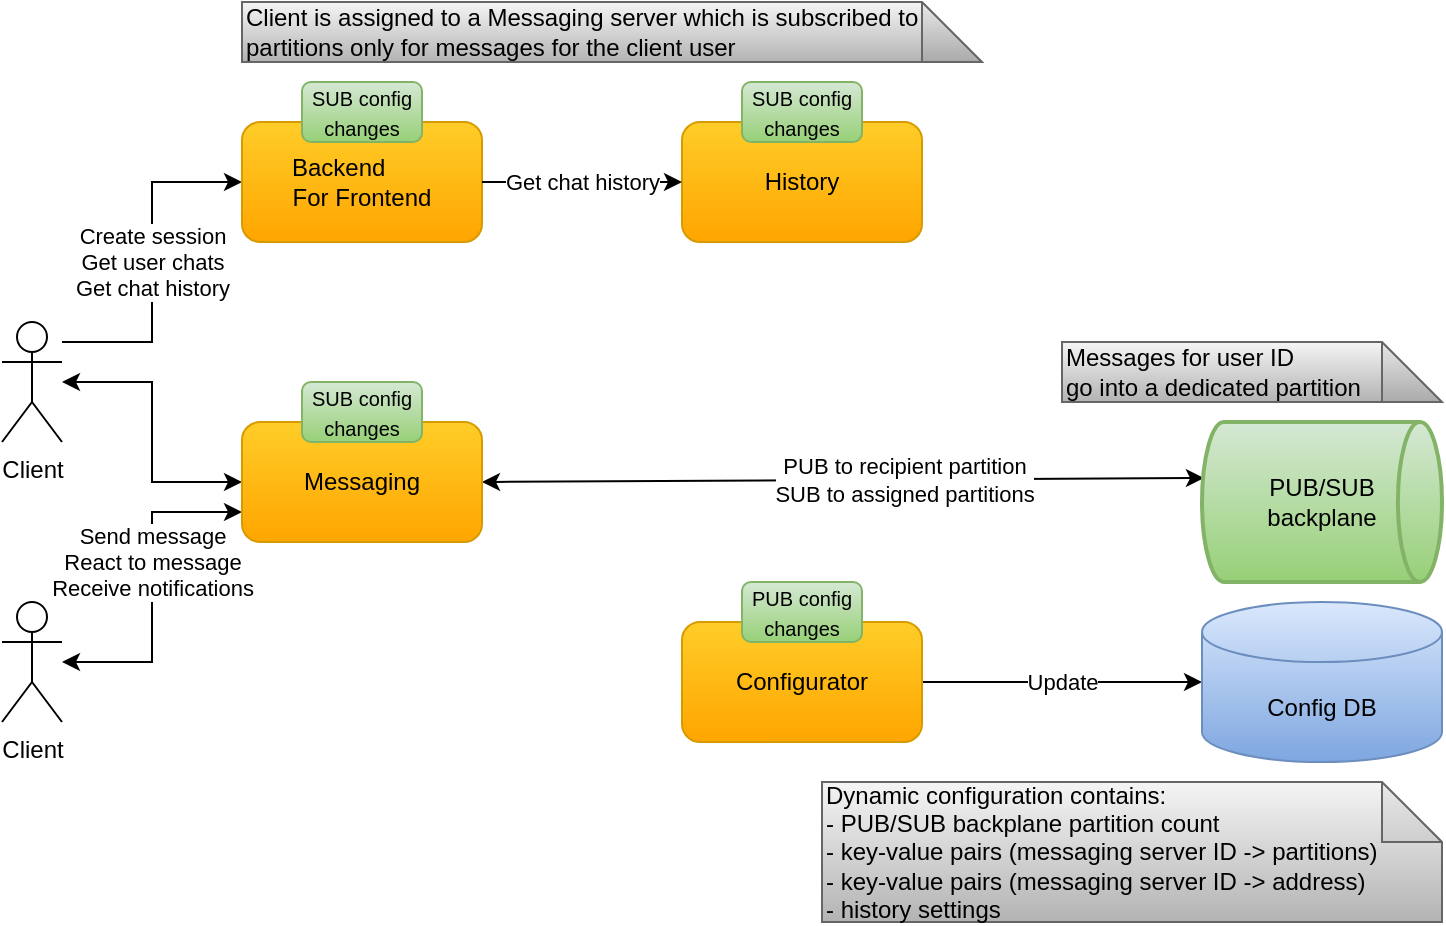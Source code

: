 <mxfile version="20.8.16" type="device"><diagram id="G4t1x3i_cumIOjZ8GDXV" name="Page-1"><mxGraphModel dx="2016" dy="1203" grid="1" gridSize="10" guides="1" tooltips="1" connect="1" arrows="1" fold="1" page="1" pageScale="1" pageWidth="850" pageHeight="1100" math="0" shadow="0"><root><mxCell id="0"/><mxCell id="1" parent="0"/><mxCell id="zEOiwxzGmeE4_qA-A_0B-1" value="Messages for user ID&lt;br&gt;go into a dedicated partition" style="shape=note;whiteSpace=wrap;html=1;backgroundOutline=1;darkOpacity=0.05;align=left;gradientColor=#b3b3b3;fillColor=#f5f5f5;strokeColor=#666666;" parent="1" vertex="1"><mxGeometry x="570" y="210" width="190" height="30" as="geometry"/></mxCell><mxCell id="zEOiwxzGmeE4_qA-A_0B-2" value="Dynamic configuration contains:&lt;br&gt;- PUB/SUB backplane partition count&lt;br&gt;- key-value pairs&amp;nbsp;(messaging server ID -&amp;gt; partitions)&lt;br&gt;- key-value pairs&amp;nbsp;(messaging&amp;nbsp;server ID -&amp;gt; address)&lt;br&gt;- history settings" style="shape=note;whiteSpace=wrap;html=1;backgroundOutline=1;darkOpacity=0.05;align=left;gradientColor=#b3b3b3;fillColor=#f5f5f5;strokeColor=#666666;" parent="1" vertex="1"><mxGeometry x="450" y="430" width="310" height="70" as="geometry"/></mxCell><mxCell id="zEOiwxzGmeE4_qA-A_0B-3" value="Client is assigned to a Messaging server which is subscribed to partitions only for messages for the client user" style="shape=note;whiteSpace=wrap;html=1;backgroundOutline=1;darkOpacity=0.05;align=left;gradientColor=#b3b3b3;fillColor=#f5f5f5;strokeColor=#666666;" parent="1" vertex="1"><mxGeometry x="160" y="40" width="370" height="30" as="geometry"/></mxCell><mxCell id="WAReTh2NtruZ-ETWnuQE-5" value="" style="edgeStyle=orthogonalEdgeStyle;rounded=0;orthogonalLoop=1;jettySize=auto;html=1;entryX=0;entryY=0.5;entryDx=0;entryDy=0;startArrow=classic;startFill=1;" parent="1" source="WAReTh2NtruZ-ETWnuQE-7" target="WAReTh2NtruZ-ETWnuQE-11" edge="1"><mxGeometry relative="1" as="geometry"/></mxCell><mxCell id="WAReTh2NtruZ-ETWnuQE-6" value="Create session&lt;br&gt;Get user chats&lt;br&gt;Get chat history" style="edgeStyle=orthogonalEdgeStyle;rounded=0;orthogonalLoop=1;jettySize=auto;html=1;entryX=0;entryY=0.5;entryDx=0;entryDy=0;" parent="1" source="WAReTh2NtruZ-ETWnuQE-7" target="WAReTh2NtruZ-ETWnuQE-24" edge="1"><mxGeometry relative="1" as="geometry"><Array as="points"><mxPoint x="115" y="210"/><mxPoint x="115" y="130"/></Array></mxGeometry></mxCell><mxCell id="WAReTh2NtruZ-ETWnuQE-7" value="Client" style="shape=umlActor;verticalLabelPosition=bottom;verticalAlign=top;html=1;outlineConnect=0;" parent="1" vertex="1"><mxGeometry x="40" y="200" width="30" height="60" as="geometry"/></mxCell><mxCell id="WAReTh2NtruZ-ETWnuQE-8" value="Send message&lt;br&gt;React to message&lt;br&gt;Receive notifications" style="edgeStyle=orthogonalEdgeStyle;rounded=0;orthogonalLoop=1;jettySize=auto;html=1;entryX=0;entryY=0.75;entryDx=0;entryDy=0;startArrow=classic;startFill=1;" parent="1" source="WAReTh2NtruZ-ETWnuQE-9" target="WAReTh2NtruZ-ETWnuQE-11" edge="1"><mxGeometry x="0.151" relative="1" as="geometry"><mxPoint as="offset"/></mxGeometry></mxCell><mxCell id="WAReTh2NtruZ-ETWnuQE-9" value="Client" style="shape=umlActor;verticalLabelPosition=bottom;verticalAlign=top;html=1;outlineConnect=0;" parent="1" vertex="1"><mxGeometry x="40" y="340" width="30" height="60" as="geometry"/></mxCell><mxCell id="WAReTh2NtruZ-ETWnuQE-10" value="PUB to recipient partition&lt;br&gt;&lt;div&gt;SUB to assigned partitions&lt;/div&gt;" style="rounded=0;orthogonalLoop=1;jettySize=auto;html=1;entryX=0.008;entryY=0.35;entryDx=0;entryDy=0;entryPerimeter=0;startArrow=classic;startFill=1;exitX=1;exitY=0.5;exitDx=0;exitDy=0;" parent="1" source="WAReTh2NtruZ-ETWnuQE-11" target="WAReTh2NtruZ-ETWnuQE-13" edge="1"><mxGeometry x="0.168" relative="1" as="geometry"><mxPoint as="offset"/></mxGeometry></mxCell><mxCell id="WAReTh2NtruZ-ETWnuQE-11" value="&lt;font style=&quot;font-size: 12px&quot;&gt;Messaging&lt;/font&gt;" style="rounded=1;whiteSpace=wrap;html=1;gradientColor=#ffa500;fillColor=#ffcd28;strokeColor=#d79b00;" parent="1" vertex="1"><mxGeometry x="160" y="250" width="120" height="60" as="geometry"/></mxCell><mxCell id="WAReTh2NtruZ-ETWnuQE-13" value="PUB/SUB&lt;br&gt;backplane" style="strokeWidth=2;html=1;shape=mxgraph.flowchart.direct_data;whiteSpace=wrap;gradientColor=#97d077;fillColor=#d5e8d4;strokeColor=#82b366;" parent="1" vertex="1"><mxGeometry x="640" y="250" width="120" height="80" as="geometry"/></mxCell><mxCell id="WAReTh2NtruZ-ETWnuQE-16" value="Update" style="edgeStyle=orthogonalEdgeStyle;rounded=0;orthogonalLoop=1;jettySize=auto;html=1;entryX=0;entryY=0.5;entryDx=0;entryDy=0;entryPerimeter=0;exitX=1;exitY=0.5;exitDx=0;exitDy=0;" parent="1" source="WAReTh2NtruZ-ETWnuQE-17" target="WAReTh2NtruZ-ETWnuQE-18" edge="1"><mxGeometry relative="1" as="geometry"/></mxCell><mxCell id="WAReTh2NtruZ-ETWnuQE-17" value="Configurator" style="rounded=1;whiteSpace=wrap;html=1;gradientColor=#ffa500;fillColor=#ffcd28;strokeColor=#d79b00;" parent="1" vertex="1"><mxGeometry x="380" y="350" width="120" height="60" as="geometry"/></mxCell><mxCell id="WAReTh2NtruZ-ETWnuQE-18" value="Config DB" style="shape=cylinder3;whiteSpace=wrap;html=1;boundedLbl=1;backgroundOutline=1;size=15;gradientColor=#7ea6e0;fillColor=#dae8fc;strokeColor=#6c8ebf;" parent="1" vertex="1"><mxGeometry x="640" y="340" width="120" height="80" as="geometry"/></mxCell><mxCell id="WAReTh2NtruZ-ETWnuQE-19" value="&lt;font style=&quot;font-size: 12px&quot;&gt;History&lt;/font&gt;" style="rounded=1;whiteSpace=wrap;html=1;gradientColor=#ffa500;fillColor=#ffcd28;strokeColor=#d79b00;" parent="1" vertex="1"><mxGeometry x="380" y="100" width="120" height="60" as="geometry"/></mxCell><mxCell id="WAReTh2NtruZ-ETWnuQE-22" value="&lt;font style=&quot;font-size: 10px&quot;&gt;PUB config&lt;br&gt;changes&lt;/font&gt;" style="rounded=1;whiteSpace=wrap;html=1;gradientColor=#97d077;fillColor=#d5e8d4;strokeColor=#82b366;" parent="1" vertex="1"><mxGeometry x="410" y="330" width="60" height="30" as="geometry"/></mxCell><mxCell id="WAReTh2NtruZ-ETWnuQE-23" value="&lt;font style=&quot;font-size: 10px&quot;&gt;SUB config&lt;br&gt;changes&lt;/font&gt;" style="rounded=1;whiteSpace=wrap;html=1;gradientColor=#97d077;fillColor=#d5e8d4;strokeColor=#82b366;" parent="1" vertex="1"><mxGeometry x="190" y="230" width="60" height="30" as="geometry"/></mxCell><mxCell id="WAReTh2NtruZ-ETWnuQE-24" value="&lt;font style=&quot;font-size: 12px&quot;&gt;Backend&amp;nbsp; &amp;nbsp; &amp;nbsp; &amp;nbsp;&lt;br&gt;For Frontend&lt;/font&gt;" style="rounded=1;whiteSpace=wrap;html=1;gradientColor=#ffa500;fillColor=#ffcd28;strokeColor=#d79b00;" parent="1" vertex="1"><mxGeometry x="160" y="100" width="120" height="60" as="geometry"/></mxCell><mxCell id="WAReTh2NtruZ-ETWnuQE-25" value="&lt;font style=&quot;font-size: 10px&quot;&gt;SUB config&lt;br&gt;changes&lt;/font&gt;" style="rounded=1;whiteSpace=wrap;html=1;gradientColor=#97d077;fillColor=#d5e8d4;strokeColor=#82b366;" parent="1" vertex="1"><mxGeometry x="190" y="80" width="60" height="30" as="geometry"/></mxCell><mxCell id="WAReTh2NtruZ-ETWnuQE-30" value="Get chat history" style="endArrow=classic;html=1;exitX=1;exitY=0.5;exitDx=0;exitDy=0;entryX=0;entryY=0.5;entryDx=0;entryDy=0;" parent="1" source="WAReTh2NtruZ-ETWnuQE-24" target="WAReTh2NtruZ-ETWnuQE-19" edge="1"><mxGeometry width="50" height="50" relative="1" as="geometry"><mxPoint x="290" y="415" as="sourcePoint"/><mxPoint x="370" y="480" as="targetPoint"/><mxPoint as="offset"/></mxGeometry></mxCell><mxCell id="WAReTh2NtruZ-ETWnuQE-32" value="&lt;font style=&quot;font-size: 10px&quot;&gt;SUB config&lt;br&gt;changes&lt;/font&gt;" style="rounded=1;whiteSpace=wrap;html=1;gradientColor=#97d077;fillColor=#d5e8d4;strokeColor=#82b366;" parent="1" vertex="1"><mxGeometry x="410" y="80" width="60" height="30" as="geometry"/></mxCell></root></mxGraphModel></diagram></mxfile>